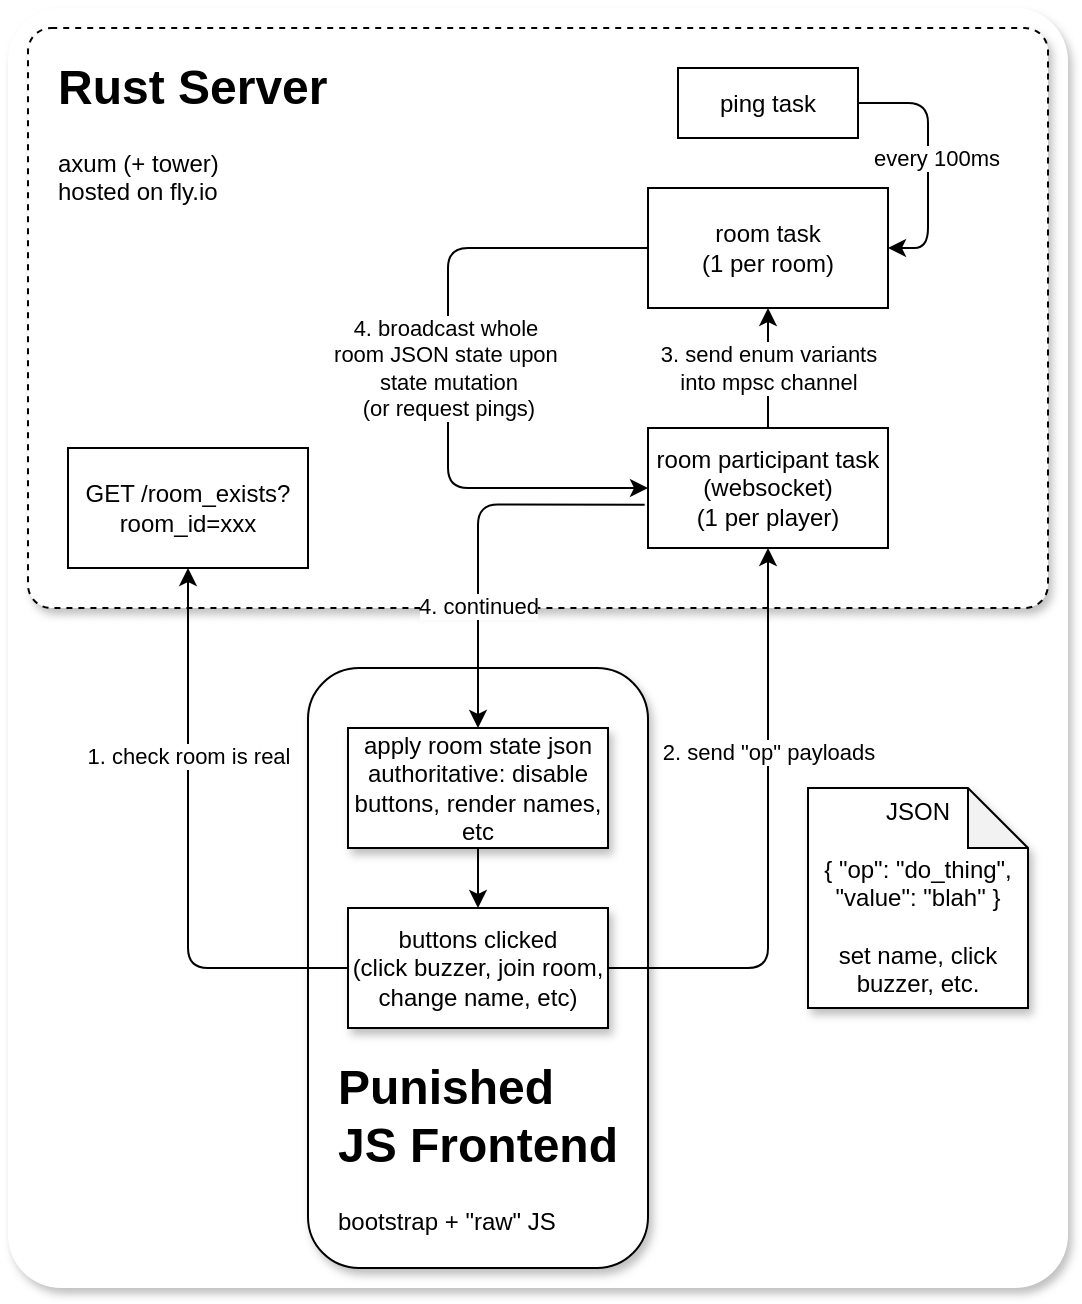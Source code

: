 <mxfile>
    <diagram id="4nx0NjBTZaAq222p4F6B" name="Page-1">
        <mxGraphModel dx="868" dy="655" grid="1" gridSize="10" guides="1" tooltips="1" connect="1" arrows="1" fold="1" page="1" pageScale="1" pageWidth="850" pageHeight="1100" math="0" shadow="0">
            <root>
                <mxCell id="0"/>
                <mxCell id="1" parent="0"/>
                <mxCell id="35" value="" style="rounded=1;whiteSpace=wrap;html=1;shadow=1;strokeWidth=1;strokeColor=none;arcSize=5;" vertex="1" parent="1">
                    <mxGeometry x="180" y="140" width="530" height="640" as="geometry"/>
                </mxCell>
                <mxCell id="26" value="&lt;span&gt;JSON&lt;br&gt;&lt;br&gt;{ &quot;op&quot;: &quot;do_thing&quot;,&lt;/span&gt;&lt;br&gt;&lt;span&gt;&quot;value&quot;: &quot;blah&quot; }&lt;br&gt;&lt;br&gt;set name, click buzzer, etc.&lt;/span&gt;" style="shape=note;whiteSpace=wrap;html=1;backgroundOutline=1;darkOpacity=0.05;shadow=1;strokeWidth=1;" vertex="1" parent="1">
                    <mxGeometry x="580" y="530" width="110" height="110" as="geometry"/>
                </mxCell>
                <mxCell id="33" value="" style="rounded=1;whiteSpace=wrap;html=1;shadow=1;strokeWidth=1;" vertex="1" parent="1">
                    <mxGeometry x="330" y="470" width="170" height="300" as="geometry"/>
                </mxCell>
                <mxCell id="14" value="" style="rounded=1;whiteSpace=wrap;html=1;shadow=1;border-style=dashed;dashed=1;arcSize=4;" vertex="1" parent="1">
                    <mxGeometry x="190" y="150" width="510" height="290" as="geometry"/>
                </mxCell>
                <mxCell id="4" value="1. check room is real" style="edgeStyle=orthogonalEdgeStyle;html=1;entryX=0.5;entryY=1;entryDx=0;entryDy=0;" edge="1" parent="1" source="31" target="3">
                    <mxGeometry x="0.333" relative="1" as="geometry">
                        <mxPoint x="270" y="580" as="sourcePoint"/>
                        <mxPoint as="offset"/>
                    </mxGeometry>
                </mxCell>
                <mxCell id="6" value="2. send &quot;op&quot; payloads" style="edgeStyle=orthogonalEdgeStyle;html=1;entryX=0.5;entryY=1;entryDx=0;entryDy=0;exitX=1;exitY=0.5;exitDx=0;exitDy=0;" edge="1" parent="1" source="31" target="5">
                    <mxGeometry x="0.3" relative="1" as="geometry">
                        <mxPoint x="560" y="560" as="sourcePoint"/>
                        <mxPoint as="offset"/>
                    </mxGeometry>
                </mxCell>
                <mxCell id="3" value="GET /room_exists?room_id=xxx" style="rounded=0;whiteSpace=wrap;html=1;" vertex="1" parent="1">
                    <mxGeometry x="210" y="360" width="120" height="60" as="geometry"/>
                </mxCell>
                <mxCell id="15" value="3. send enum variants&lt;br&gt;into mpsc channel" style="edgeStyle=orthogonalEdgeStyle;html=1;entryX=0.5;entryY=1;entryDx=0;entryDy=0;" edge="1" parent="1" source="5" target="8">
                    <mxGeometry relative="1" as="geometry"/>
                </mxCell>
                <mxCell id="21" style="edgeStyle=orthogonalEdgeStyle;html=1;exitX=-0.014;exitY=0.639;exitDx=0;exitDy=0;exitPerimeter=0;" edge="1" parent="1" source="5" target="30">
                    <mxGeometry relative="1" as="geometry">
                        <mxPoint x="400" y="470" as="targetPoint"/>
                    </mxGeometry>
                </mxCell>
                <mxCell id="22" value="4. continued" style="edgeLabel;html=1;align=center;verticalAlign=middle;resizable=0;points=[];" vertex="1" connectable="0" parent="21">
                    <mxGeometry x="0.435" y="-1" relative="1" as="geometry">
                        <mxPoint x="1" y="-6" as="offset"/>
                    </mxGeometry>
                </mxCell>
                <mxCell id="5" value="room participant task (websocket)&lt;br&gt;(1 per player)" style="rounded=0;whiteSpace=wrap;html=1;" vertex="1" parent="1">
                    <mxGeometry x="500" y="350" width="120" height="60" as="geometry"/>
                </mxCell>
                <mxCell id="20" value="4. broadcast whole&amp;nbsp;&lt;br&gt;room JSON state upon&amp;nbsp;&lt;br&gt;state mutation&lt;br&gt;(or request pings)" style="edgeStyle=orthogonalEdgeStyle;html=1;exitX=0;exitY=0.5;exitDx=0;exitDy=0;entryX=0;entryY=0.5;entryDx=0;entryDy=0;" edge="1" parent="1" source="8" target="5">
                    <mxGeometry relative="1" as="geometry">
                        <Array as="points">
                            <mxPoint x="400" y="260"/>
                            <mxPoint x="400" y="380"/>
                        </Array>
                    </mxGeometry>
                </mxCell>
                <mxCell id="8" value="room task&lt;br&gt;(1 per room)" style="rounded=0;whiteSpace=wrap;html=1;" vertex="1" parent="1">
                    <mxGeometry x="500" y="230" width="120" height="60" as="geometry"/>
                </mxCell>
                <mxCell id="18" style="edgeStyle=orthogonalEdgeStyle;html=1;entryX=1;entryY=0.5;entryDx=0;entryDy=0;exitX=1;exitY=0.5;exitDx=0;exitDy=0;" edge="1" parent="1" source="17" target="8">
                    <mxGeometry relative="1" as="geometry">
                        <Array as="points">
                            <mxPoint x="640" y="188"/>
                            <mxPoint x="640" y="260"/>
                        </Array>
                    </mxGeometry>
                </mxCell>
                <mxCell id="23" value="every 100ms" style="edgeLabel;html=1;align=center;verticalAlign=middle;resizable=0;points=[];" vertex="1" connectable="0" parent="18">
                    <mxGeometry x="-0.02" y="4" relative="1" as="geometry">
                        <mxPoint as="offset"/>
                    </mxGeometry>
                </mxCell>
                <mxCell id="17" value="ping task" style="rounded=0;whiteSpace=wrap;html=1;" vertex="1" parent="1">
                    <mxGeometry x="515" y="170" width="90" height="35" as="geometry"/>
                </mxCell>
                <mxCell id="25" value="&lt;h1&gt;Rust Server&lt;/h1&gt;&lt;div&gt;axum (+ tower)&lt;/div&gt;&lt;div&gt;hosted on fly.io&lt;/div&gt;" style="text;html=1;strokeColor=none;fillColor=none;spacing=5;spacingTop=-20;whiteSpace=wrap;overflow=hidden;rounded=0;shadow=1;dashed=1;dashPattern=1 1;" vertex="1" parent="1">
                    <mxGeometry x="200" y="160" width="190" height="120" as="geometry"/>
                </mxCell>
                <mxCell id="32" style="edgeStyle=orthogonalEdgeStyle;html=1;" edge="1" parent="1" source="30" target="31">
                    <mxGeometry relative="1" as="geometry"/>
                </mxCell>
                <mxCell id="30" value="apply room state json authoritative: disable buttons, render names, etc" style="rounded=0;whiteSpace=wrap;html=1;shadow=1;strokeWidth=1;" vertex="1" parent="1">
                    <mxGeometry x="350" y="500" width="130" height="60" as="geometry"/>
                </mxCell>
                <mxCell id="31" value="buttons clicked&lt;br&gt;(click buzzer, join room, change name, etc)" style="rounded=0;whiteSpace=wrap;html=1;shadow=1;strokeWidth=1;" vertex="1" parent="1">
                    <mxGeometry x="350" y="590" width="130" height="60" as="geometry"/>
                </mxCell>
                <mxCell id="34" value="&lt;h1&gt;Punished JS Frontend&lt;/h1&gt;&lt;div&gt;bootstrap + &quot;raw&quot; JS&lt;/div&gt;" style="text;html=1;strokeColor=none;fillColor=none;spacing=5;spacingTop=-20;whiteSpace=wrap;overflow=hidden;rounded=0;shadow=1;" vertex="1" parent="1">
                    <mxGeometry x="340" y="660" width="150" height="100" as="geometry"/>
                </mxCell>
            </root>
        </mxGraphModel>
    </diagram>
</mxfile>